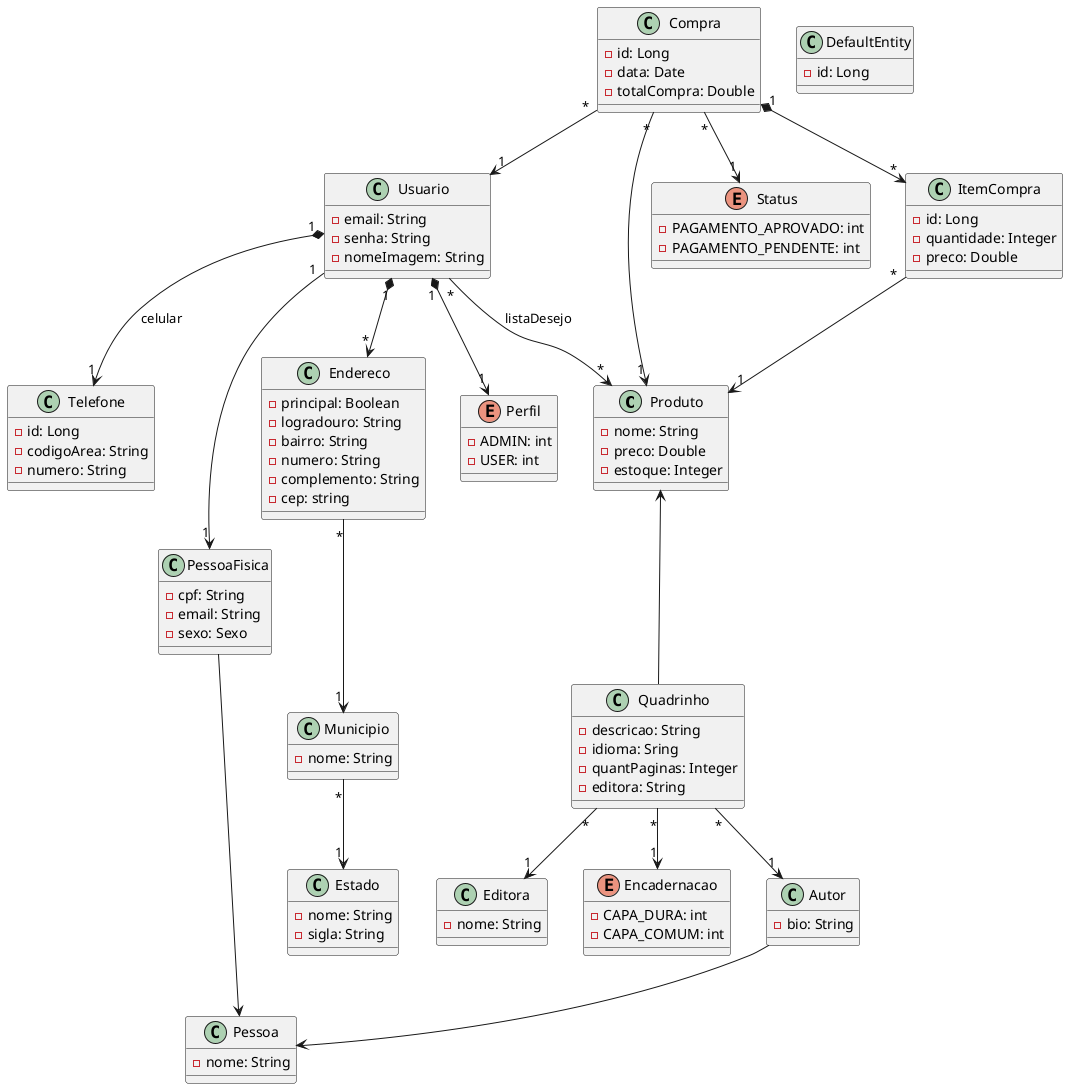 @startuml

    class Produto{
        - nome: String
        - preco: Double
        - estoque: Integer
    }

    class Quadrinho{
        - descricao: String
        - idioma: Sring
        - quantPaginas: Integer
        - editora: String
    }

    enum Encadernacao{
        - CAPA_DURA: int
        - CAPA_COMUM: int
    }

    class DefaultEntity{
        - id: Long
    }

    class Autor{
        - bio: String
    }

    class Editora{
        - nome: String
    }

    enum Perfil{
        - ADMIN: int
        - USER: int
    }

    class Usuario{
        - email: String
        - senha: String
        - nomeImagem: String
    }
    Class Telefone{
        - id: Long
        - codigoArea: String
        - numero: String
    }
    class Compra{
        - id: Long
        - data: Date
        - totalCompra: Double
    }

    class Pessoa{
        - nome: String
    }

    class PessoaFisica{
        - cpf: String
        - email: String
        - sexo: Sexo
    }

    enum Status{
        - PAGAMENTO_APROVADO: int
        - PAGAMENTO_PENDENTE: int
    }


    class ItemCompra{
        - id: Long
        - quantidade: Integer
        - preco: Double
    }

    class Endereco{
        - principal: Boolean
        - logradouro: String
        - bairro: String
        - numero: String
        - complemento: String
        - cep: string
    }

    Class Municipio{
        - nome: String
    }

    Class Estado{
        - nome: String
        - sigla: String
    }

    Quadrinho -up-> Produto
    Quadrinho "*" --> "1" Encadernacao

    Usuario "*" --> "*" Produto: listaDesejo
    Usuario "1" *--> "1" Telefone: celular
    Usuario "1" *--> "*" Endereco

    Usuario "1" *--> "1" Perfil
    Usuario "1" --> "1" PessoaFisica

    Compra "1" *--> "*"ItemCompra
    Compra "*" --> "1" Usuario
    Compra "*" --> "1" Produto
    Compra "*" --> "1" Status

    ItemCompra "*" --> "1" Produto

    Endereco "*" --> "1" Municipio
    
    Municipio "*" --> "1" Estado

    Quadrinho "*" --> "1" Autor
    Quadrinho "*" --> "1" Editora

    Autor --> Pessoa
    PessoaFisica --> Pessoa
    
@enduml
